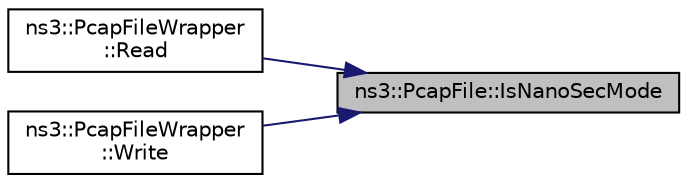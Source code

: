 digraph "ns3::PcapFile::IsNanoSecMode"
{
 // LATEX_PDF_SIZE
  edge [fontname="Helvetica",fontsize="10",labelfontname="Helvetica",labelfontsize="10"];
  node [fontname="Helvetica",fontsize="10",shape=record];
  rankdir="RL";
  Node1 [label="ns3::PcapFile::IsNanoSecMode",height=0.2,width=0.4,color="black", fillcolor="grey75", style="filled", fontcolor="black",tooltip="Get the nanosecond mode of the file."];
  Node1 -> Node2 [dir="back",color="midnightblue",fontsize="10",style="solid",fontname="Helvetica"];
  Node2 [label="ns3::PcapFileWrapper\l::Read",height=0.2,width=0.4,color="black", fillcolor="white", style="filled",URL="$classns3_1_1_pcap_file_wrapper.html#a00109cbdbbf9dd2d3fb1856e660e355c",tooltip="Read the next packet from the file."];
  Node1 -> Node3 [dir="back",color="midnightblue",fontsize="10",style="solid",fontname="Helvetica"];
  Node3 [label="ns3::PcapFileWrapper\l::Write",height=0.2,width=0.4,color="black", fillcolor="white", style="filled",URL="$classns3_1_1_pcap_file_wrapper.html#a00c5afa3a653c6bcfaa37fe35c43675e",tooltip="Write the next packet to file."];
}
